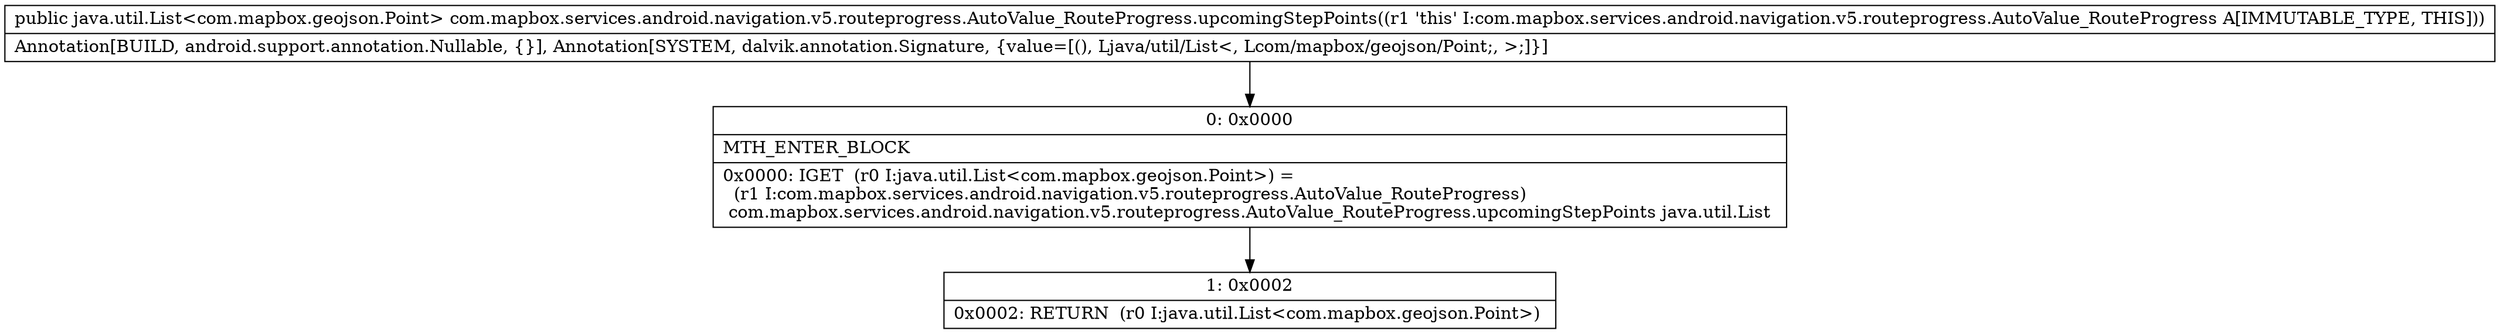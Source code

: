 digraph "CFG forcom.mapbox.services.android.navigation.v5.routeprogress.AutoValue_RouteProgress.upcomingStepPoints()Ljava\/util\/List;" {
Node_0 [shape=record,label="{0\:\ 0x0000|MTH_ENTER_BLOCK\l|0x0000: IGET  (r0 I:java.util.List\<com.mapbox.geojson.Point\>) = \l  (r1 I:com.mapbox.services.android.navigation.v5.routeprogress.AutoValue_RouteProgress)\l com.mapbox.services.android.navigation.v5.routeprogress.AutoValue_RouteProgress.upcomingStepPoints java.util.List \l}"];
Node_1 [shape=record,label="{1\:\ 0x0002|0x0002: RETURN  (r0 I:java.util.List\<com.mapbox.geojson.Point\>) \l}"];
MethodNode[shape=record,label="{public java.util.List\<com.mapbox.geojson.Point\> com.mapbox.services.android.navigation.v5.routeprogress.AutoValue_RouteProgress.upcomingStepPoints((r1 'this' I:com.mapbox.services.android.navigation.v5.routeprogress.AutoValue_RouteProgress A[IMMUTABLE_TYPE, THIS]))  | Annotation[BUILD, android.support.annotation.Nullable, \{\}], Annotation[SYSTEM, dalvik.annotation.Signature, \{value=[(), Ljava\/util\/List\<, Lcom\/mapbox\/geojson\/Point;, \>;]\}]\l}"];
MethodNode -> Node_0;
Node_0 -> Node_1;
}

